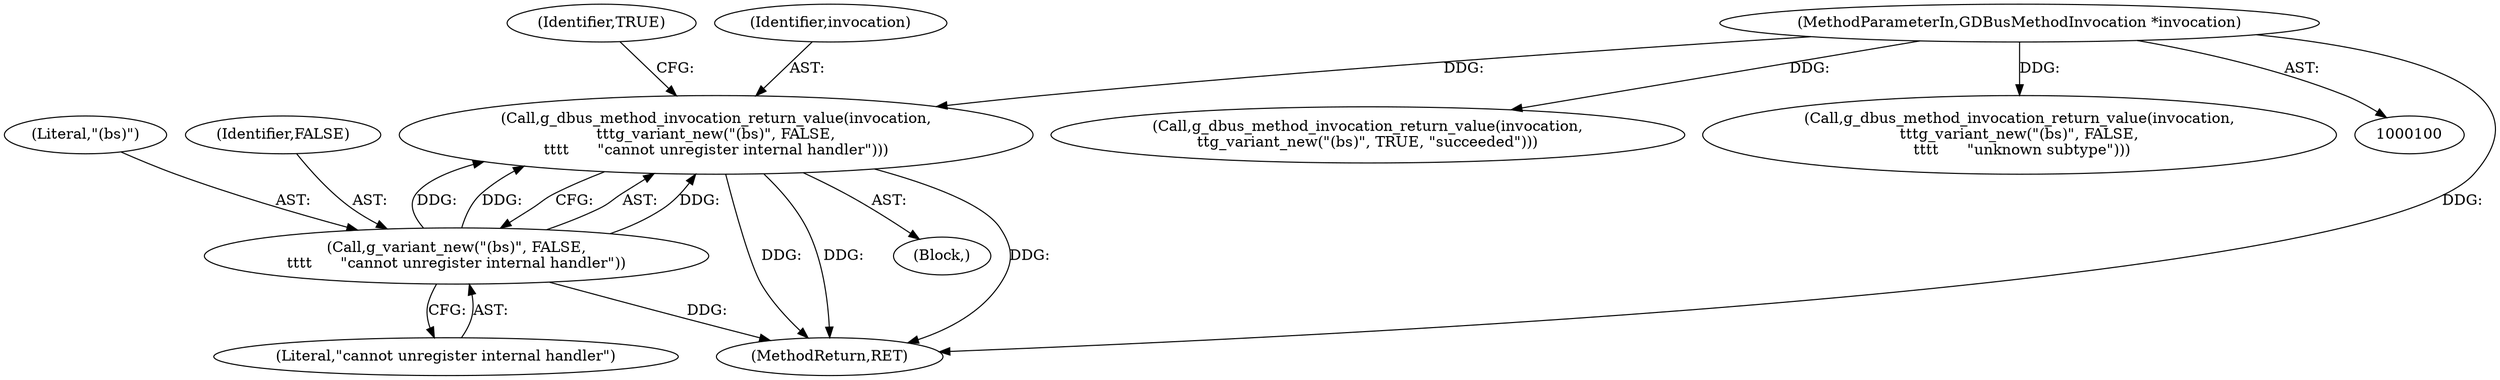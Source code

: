 digraph "0_tcmu-runner_bb80e9c7a798f035768260ebdadffb6eb0786178_2@pointer" {
"1000140" [label="(Call,g_dbus_method_invocation_return_value(invocation,\n\t\t\tg_variant_new(\"(bs)\", FALSE,\n\t\t\t\t      \"cannot unregister internal handler\")))"];
"1000102" [label="(MethodParameterIn,GDBusMethodInvocation *invocation)"];
"1000142" [label="(Call,g_variant_new(\"(bs)\", FALSE,\n\t\t\t\t      \"cannot unregister internal handler\"))"];
"1000140" [label="(Call,g_dbus_method_invocation_return_value(invocation,\n\t\t\tg_variant_new(\"(bs)\", FALSE,\n\t\t\t\t      \"cannot unregister internal handler\")))"];
"1000143" [label="(Literal,\"(bs)\")"];
"1000160" [label="(Call,g_dbus_method_invocation_return_value(invocation,\n\t\tg_variant_new(\"(bs)\", TRUE, \"succeeded\")))"];
"1000144" [label="(Identifier,FALSE)"];
"1000145" [label="(Literal,\"cannot unregister internal handler\")"];
"1000139" [label="(Block,)"];
"1000102" [label="(MethodParameterIn,GDBusMethodInvocation *invocation)"];
"1000124" [label="(Call,g_dbus_method_invocation_return_value(invocation,\n\t\t\tg_variant_new(\"(bs)\", FALSE,\n \t\t\t\t      \"unknown subtype\")))"];
"1000141" [label="(Identifier,invocation)"];
"1000168" [label="(MethodReturn,RET)"];
"1000147" [label="(Identifier,TRUE)"];
"1000142" [label="(Call,g_variant_new(\"(bs)\", FALSE,\n\t\t\t\t      \"cannot unregister internal handler\"))"];
"1000140" -> "1000139"  [label="AST: "];
"1000140" -> "1000142"  [label="CFG: "];
"1000141" -> "1000140"  [label="AST: "];
"1000142" -> "1000140"  [label="AST: "];
"1000147" -> "1000140"  [label="CFG: "];
"1000140" -> "1000168"  [label="DDG: "];
"1000140" -> "1000168"  [label="DDG: "];
"1000140" -> "1000168"  [label="DDG: "];
"1000102" -> "1000140"  [label="DDG: "];
"1000142" -> "1000140"  [label="DDG: "];
"1000142" -> "1000140"  [label="DDG: "];
"1000142" -> "1000140"  [label="DDG: "];
"1000102" -> "1000100"  [label="AST: "];
"1000102" -> "1000168"  [label="DDG: "];
"1000102" -> "1000124"  [label="DDG: "];
"1000102" -> "1000160"  [label="DDG: "];
"1000142" -> "1000145"  [label="CFG: "];
"1000143" -> "1000142"  [label="AST: "];
"1000144" -> "1000142"  [label="AST: "];
"1000145" -> "1000142"  [label="AST: "];
"1000142" -> "1000168"  [label="DDG: "];
}
